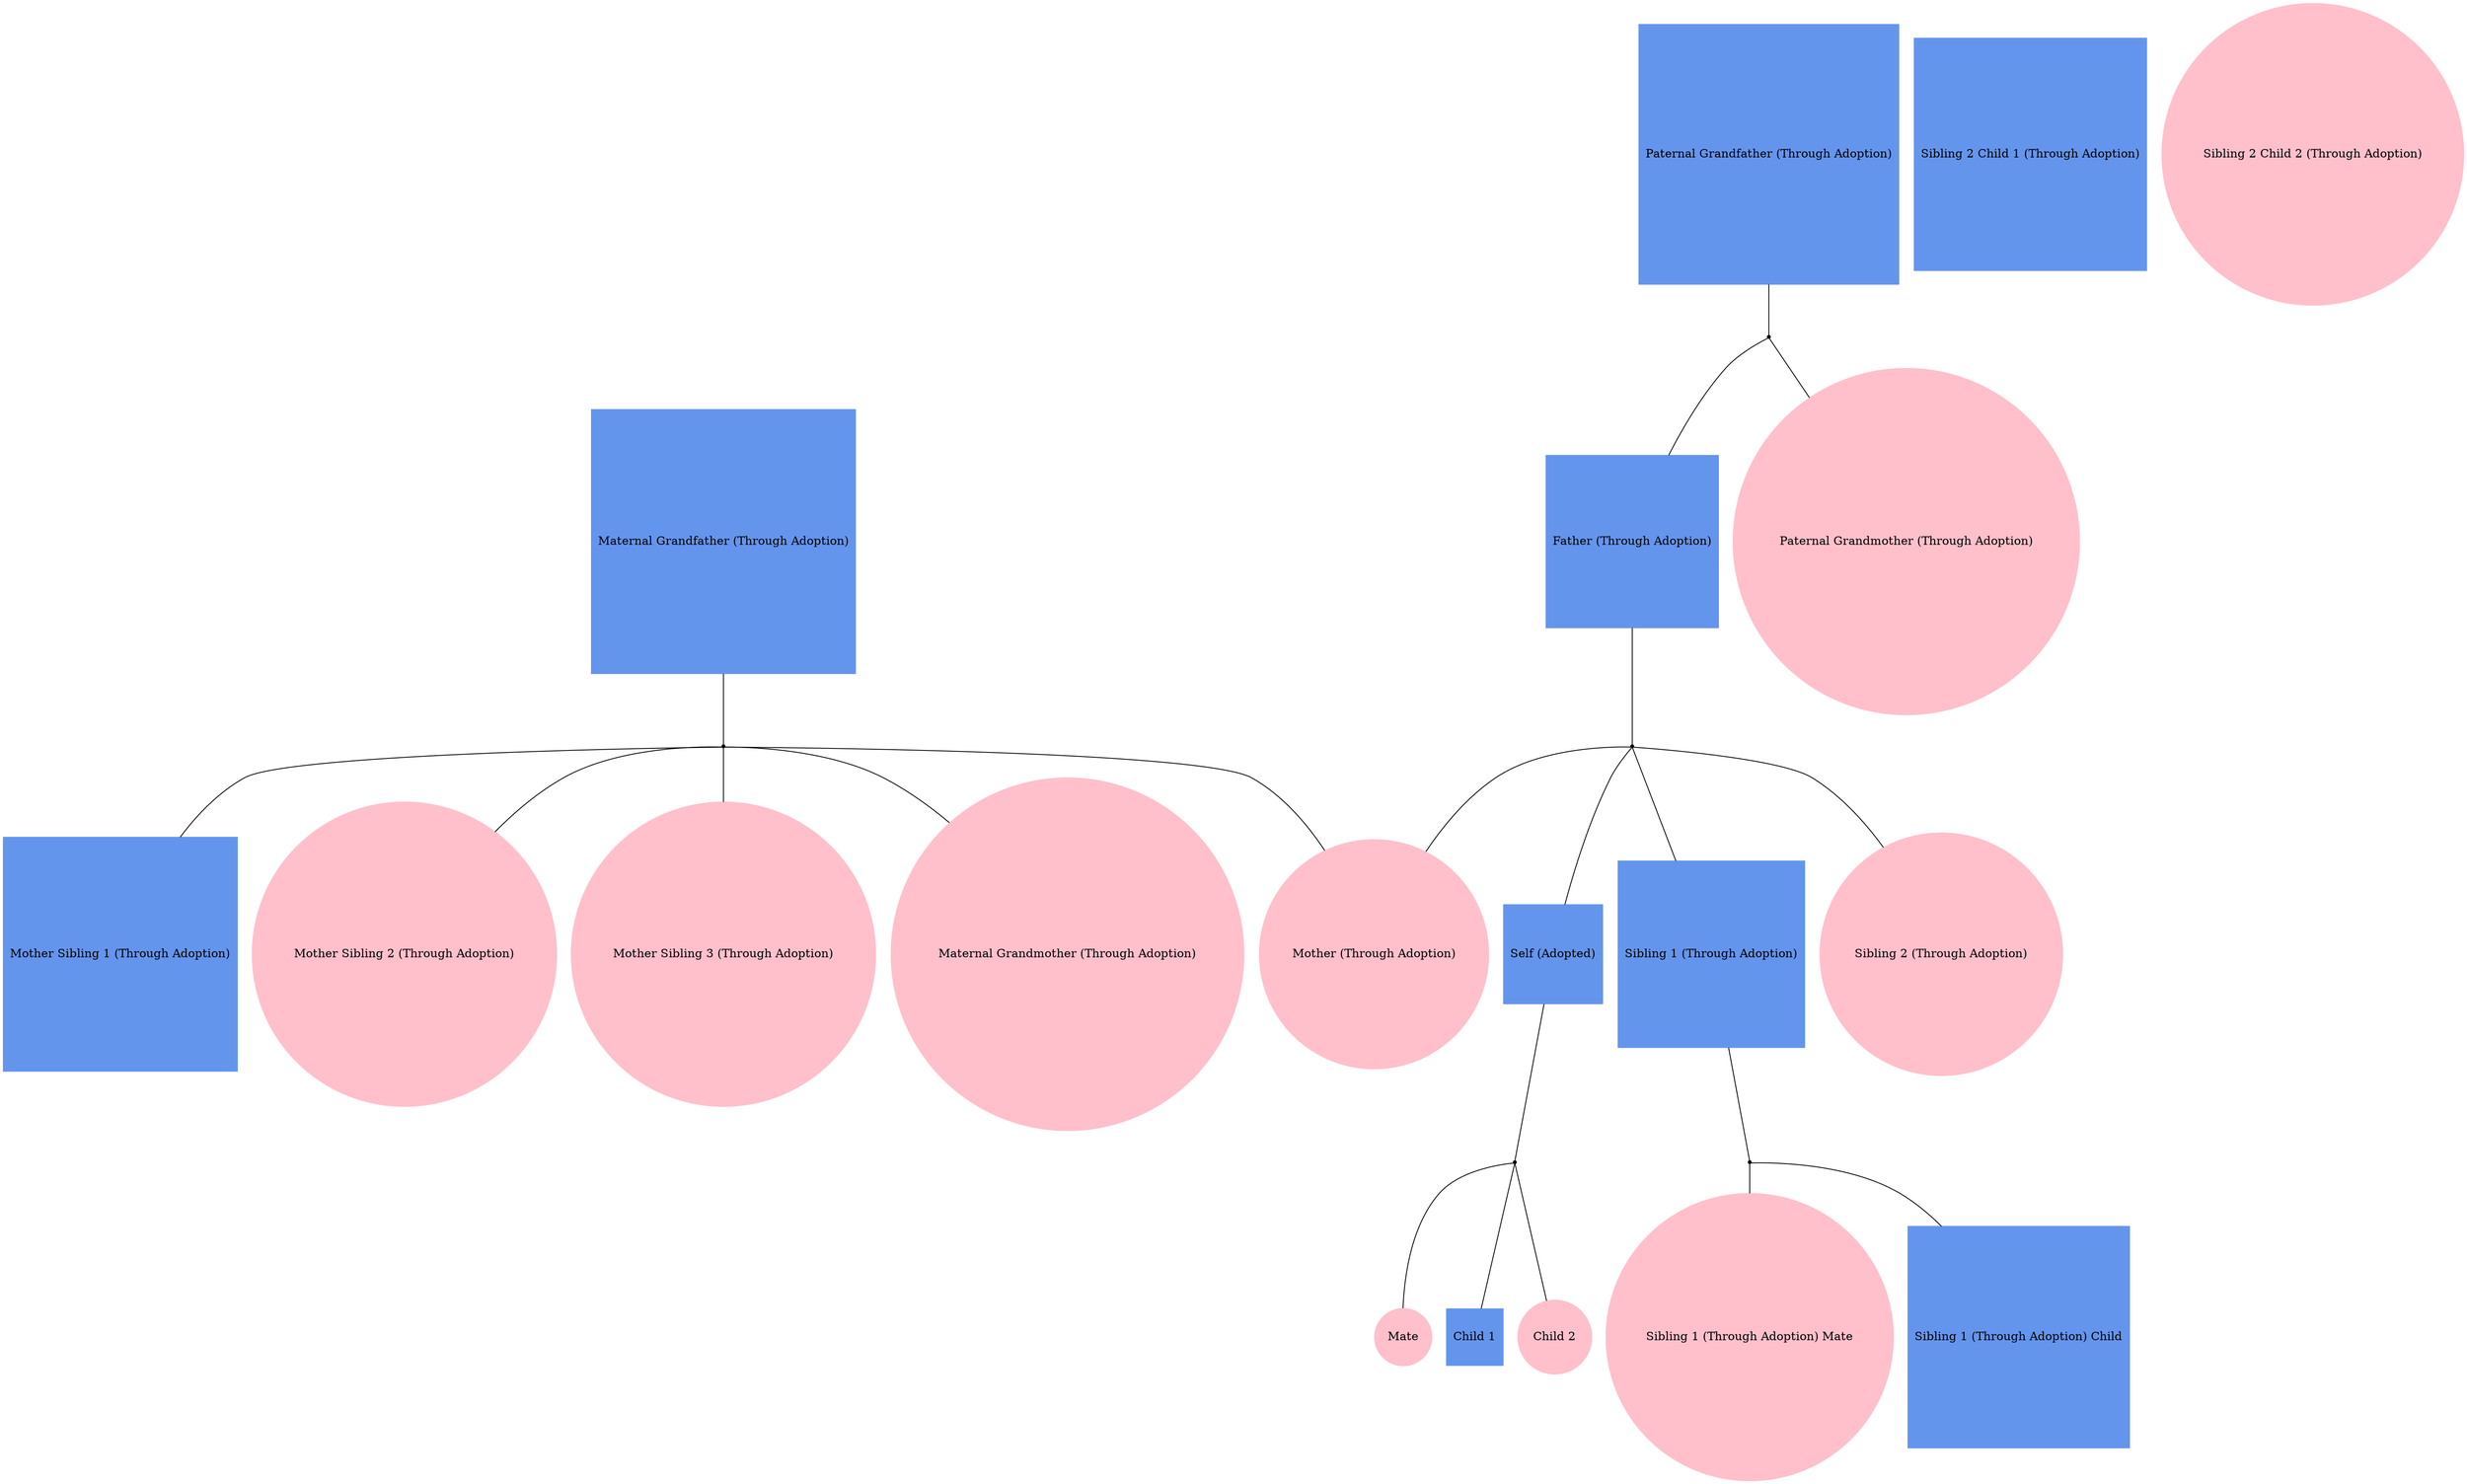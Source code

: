 
graph f5 {
"Self (Adopted)" [shape=box, style=filled, regular=1, color="cornflowerblue"];
"Mate" [shape=oval, style=filled, regular=1, color="pink"];
"Child 1" [shape=box, style=filled, regular=1, color="cornflowerblue"];
"Child 2" [shape=oval, style=filled, regular=1, color="pink"];
"Sibling 1 (Through Adoption)" [shape=box, style=filled, regular=1, color="cornflowerblue"];
"Sibling 1 (Through Adoption) Mate" [shape=oval, style=filled, regular=1, color="pink"];
"Sibling 1 (Through Adoption) Child" [shape=box, style=filled, regular=1, color="cornflowerblue"];
"Sibling 2 (Through Adoption)" [shape=oval, style=filled, regular=1, color="pink"];
"Sibling 2 Child 1 (Through Adoption)" [shape=box, style=filled, regular=1, color="cornflowerblue"];
"Sibling 2 Child 2 (Through Adoption)" [shape=oval, style=filled, regular=1, color="pink"];
"Father (Through Adoption)" [shape=box, style=filled, regular=1, color="cornflowerblue"];
"Paternal Grandfather (Through Adoption)" [shape=box, style=filled, regular=1, color="cornflowerblue"];
"Paternal Grandmother (Through Adoption)" [shape=oval, style=filled, regular=1, color="pink"];
"Mother (Through Adoption)" [shape=oval, style=filled, regular=1, color="pink"];
"Mother Sibling 1 (Through Adoption)" [shape=box, style=filled, regular=1, color="cornflowerblue"];
"Mother Sibling 2 (Through Adoption)" [shape=oval, style=filled, regular=1, color="pink"];
"Mother Sibling 3 (Through Adoption)" [shape=oval, style=filled, regular=1, color="pink"];
"Maternal Grandmother (Through Adoption)" [shape=oval, style=filled, regular=1, color="pink"];
"Maternal Grandfather (Through Adoption)" [shape=box, style=filled, regular=1, color="cornflowerblue"];

"self(adopted)+mate" [shape=point];
"sibling1(throughadoption)+sibling1(throughadoption)mate" [shape=point];
"father(throughadoption)+mother(throughadoption)" [shape=point];
"paternalgrandfather(throughadoption)+paternalgrandmother(throughadoption)" [shape=point];
"maternalgrandfather(throughadoption)+maternalgrandmother(throughadoption)" [shape=point];

"Self (Adopted)" -- "self(adopted)+mate" -- "Mate";
"Sibling 1 (Through Adoption)" -- "sibling1(throughadoption)+sibling1(throughadoption)mate" -- "Sibling 1 (Through Adoption) Mate";
"Father (Through Adoption)" -- "father(throughadoption)+mother(throughadoption)" -- "Mother (Through Adoption)";
"Paternal Grandfather (Through Adoption)" -- "paternalgrandfather(throughadoption)+paternalgrandmother(throughadoption)" -- "Paternal Grandmother (Through Adoption)";
"Maternal Grandfather (Through Adoption)" -- "maternalgrandfather(throughadoption)+maternalgrandmother(throughadoption)" -- "Maternal Grandmother (Through Adoption)";

"father(throughadoption)+mother(throughadoption)" -- "Self (Adopted)";
"self(adopted)+mate" -- "Child 1";
"self(adopted)+mate" -- "Child 2";
"father(throughadoption)+mother(throughadoption)" -- "Sibling 1 (Through Adoption)";
"sibling1(throughadoption)+sibling1(throughadoption)mate" -- "Sibling 1 (Through Adoption) Child";
"father(throughadoption)+mother(throughadoption)" -- "Sibling 2 (Through Adoption)";
"paternalgrandfather(throughadoption)+paternalgrandmother(throughadoption)" -- "Father (Through Adoption)";
"maternalgrandfather(throughadoption)+maternalgrandmother(throughadoption)" -- "Mother (Through Adoption)";
"maternalgrandfather(throughadoption)+maternalgrandmother(throughadoption)" -- "Mother Sibling 1 (Through Adoption)";
"maternalgrandfather(throughadoption)+maternalgrandmother(throughadoption)" -- "Mother Sibling 2 (Through Adoption)";
"maternalgrandfather(throughadoption)+maternalgrandmother(throughadoption)" -- "Mother Sibling 3 (Through Adoption)";
}
    